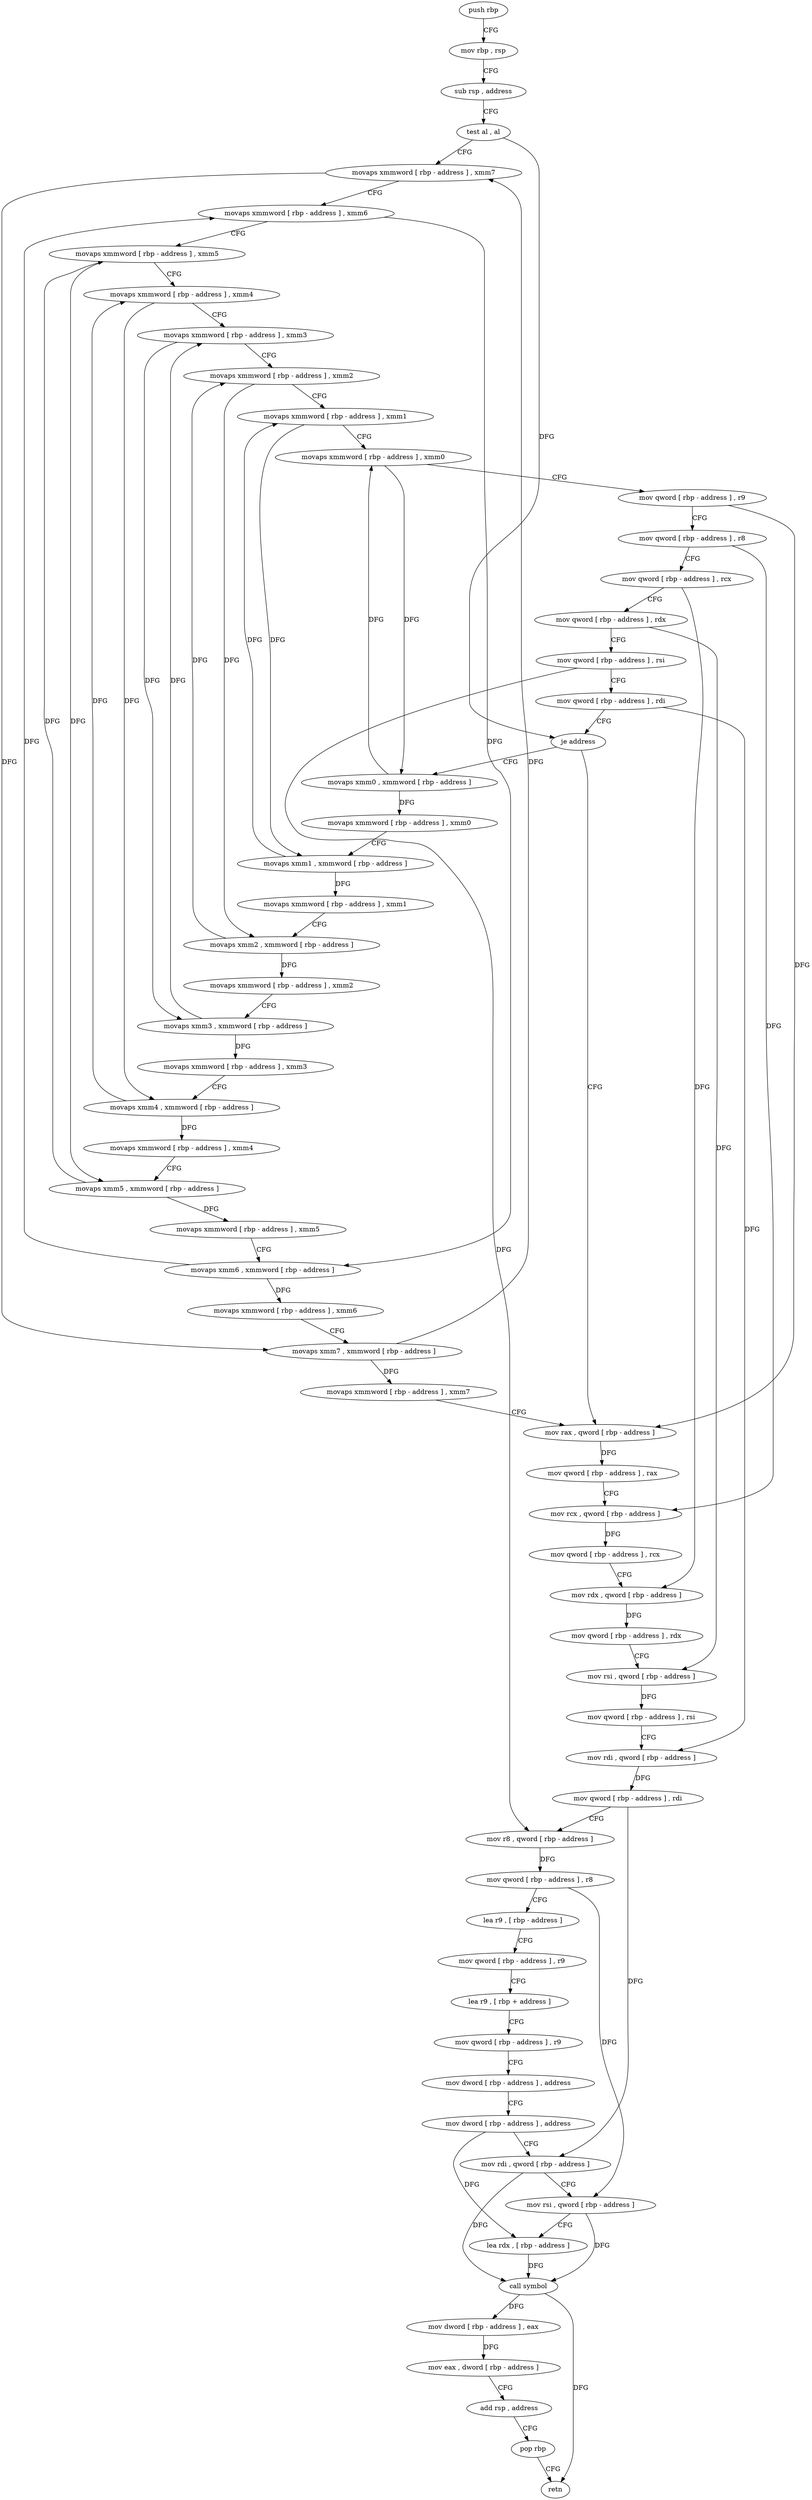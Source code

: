 digraph "func" {
"4255712" [label = "push rbp" ]
"4255713" [label = "mov rbp , rsp" ]
"4255716" [label = "sub rsp , address" ]
"4255723" [label = "test al , al" ]
"4255725" [label = "movaps xmmword [ rbp - address ] , xmm7" ]
"4255732" [label = "movaps xmmword [ rbp - address ] , xmm6" ]
"4255739" [label = "movaps xmmword [ rbp - address ] , xmm5" ]
"4255746" [label = "movaps xmmword [ rbp - address ] , xmm4" ]
"4255753" [label = "movaps xmmword [ rbp - address ] , xmm3" ]
"4255760" [label = "movaps xmmword [ rbp - address ] , xmm2" ]
"4255767" [label = "movaps xmmword [ rbp - address ] , xmm1" ]
"4255774" [label = "movaps xmmword [ rbp - address ] , xmm0" ]
"4255781" [label = "mov qword [ rbp - address ] , r9" ]
"4255788" [label = "mov qword [ rbp - address ] , r8" ]
"4255795" [label = "mov qword [ rbp - address ] , rcx" ]
"4255802" [label = "mov qword [ rbp - address ] , rdx" ]
"4255809" [label = "mov qword [ rbp - address ] , rsi" ]
"4255816" [label = "mov qword [ rbp - address ] , rdi" ]
"4255823" [label = "je address" ]
"4255929" [label = "mov rax , qword [ rbp - address ]" ]
"4255829" [label = "movaps xmm0 , xmmword [ rbp - address ]" ]
"4255936" [label = "mov qword [ rbp - address ] , rax" ]
"4255943" [label = "mov rcx , qword [ rbp - address ]" ]
"4255950" [label = "mov qword [ rbp - address ] , rcx" ]
"4255957" [label = "mov rdx , qword [ rbp - address ]" ]
"4255964" [label = "mov qword [ rbp - address ] , rdx" ]
"4255971" [label = "mov rsi , qword [ rbp - address ]" ]
"4255978" [label = "mov qword [ rbp - address ] , rsi" ]
"4255985" [label = "mov rdi , qword [ rbp - address ]" ]
"4255992" [label = "mov qword [ rbp - address ] , rdi" ]
"4255996" [label = "mov r8 , qword [ rbp - address ]" ]
"4256003" [label = "mov qword [ rbp - address ] , r8" ]
"4256007" [label = "lea r9 , [ rbp - address ]" ]
"4256014" [label = "mov qword [ rbp - address ] , r9" ]
"4256018" [label = "lea r9 , [ rbp + address ]" ]
"4256022" [label = "mov qword [ rbp - address ] , r9" ]
"4256026" [label = "mov dword [ rbp - address ] , address" ]
"4256033" [label = "mov dword [ rbp - address ] , address" ]
"4256040" [label = "mov rdi , qword [ rbp - address ]" ]
"4256044" [label = "mov rsi , qword [ rbp - address ]" ]
"4256048" [label = "lea rdx , [ rbp - address ]" ]
"4256052" [label = "call symbol" ]
"4256057" [label = "mov dword [ rbp - address ] , eax" ]
"4256060" [label = "mov eax , dword [ rbp - address ]" ]
"4256063" [label = "add rsp , address" ]
"4256070" [label = "pop rbp" ]
"4256071" [label = "retn" ]
"4255836" [label = "movaps xmmword [ rbp - address ] , xmm0" ]
"4255843" [label = "movaps xmm1 , xmmword [ rbp - address ]" ]
"4255850" [label = "movaps xmmword [ rbp - address ] , xmm1" ]
"4255857" [label = "movaps xmm2 , xmmword [ rbp - address ]" ]
"4255864" [label = "movaps xmmword [ rbp - address ] , xmm2" ]
"4255871" [label = "movaps xmm3 , xmmword [ rbp - address ]" ]
"4255878" [label = "movaps xmmword [ rbp - address ] , xmm3" ]
"4255885" [label = "movaps xmm4 , xmmword [ rbp - address ]" ]
"4255892" [label = "movaps xmmword [ rbp - address ] , xmm4" ]
"4255896" [label = "movaps xmm5 , xmmword [ rbp - address ]" ]
"4255903" [label = "movaps xmmword [ rbp - address ] , xmm5" ]
"4255907" [label = "movaps xmm6 , xmmword [ rbp - address ]" ]
"4255914" [label = "movaps xmmword [ rbp - address ] , xmm6" ]
"4255918" [label = "movaps xmm7 , xmmword [ rbp - address ]" ]
"4255925" [label = "movaps xmmword [ rbp - address ] , xmm7" ]
"4255712" -> "4255713" [ label = "CFG" ]
"4255713" -> "4255716" [ label = "CFG" ]
"4255716" -> "4255723" [ label = "CFG" ]
"4255723" -> "4255725" [ label = "CFG" ]
"4255723" -> "4255823" [ label = "DFG" ]
"4255725" -> "4255732" [ label = "CFG" ]
"4255725" -> "4255918" [ label = "DFG" ]
"4255732" -> "4255739" [ label = "CFG" ]
"4255732" -> "4255907" [ label = "DFG" ]
"4255739" -> "4255746" [ label = "CFG" ]
"4255739" -> "4255896" [ label = "DFG" ]
"4255746" -> "4255753" [ label = "CFG" ]
"4255746" -> "4255885" [ label = "DFG" ]
"4255753" -> "4255760" [ label = "CFG" ]
"4255753" -> "4255871" [ label = "DFG" ]
"4255760" -> "4255767" [ label = "CFG" ]
"4255760" -> "4255857" [ label = "DFG" ]
"4255767" -> "4255774" [ label = "CFG" ]
"4255767" -> "4255843" [ label = "DFG" ]
"4255774" -> "4255781" [ label = "CFG" ]
"4255774" -> "4255829" [ label = "DFG" ]
"4255781" -> "4255788" [ label = "CFG" ]
"4255781" -> "4255929" [ label = "DFG" ]
"4255788" -> "4255795" [ label = "CFG" ]
"4255788" -> "4255943" [ label = "DFG" ]
"4255795" -> "4255802" [ label = "CFG" ]
"4255795" -> "4255957" [ label = "DFG" ]
"4255802" -> "4255809" [ label = "CFG" ]
"4255802" -> "4255971" [ label = "DFG" ]
"4255809" -> "4255816" [ label = "CFG" ]
"4255809" -> "4255996" [ label = "DFG" ]
"4255816" -> "4255823" [ label = "CFG" ]
"4255816" -> "4255985" [ label = "DFG" ]
"4255823" -> "4255929" [ label = "CFG" ]
"4255823" -> "4255829" [ label = "CFG" ]
"4255929" -> "4255936" [ label = "DFG" ]
"4255829" -> "4255836" [ label = "DFG" ]
"4255829" -> "4255774" [ label = "DFG" ]
"4255936" -> "4255943" [ label = "CFG" ]
"4255943" -> "4255950" [ label = "DFG" ]
"4255950" -> "4255957" [ label = "CFG" ]
"4255957" -> "4255964" [ label = "DFG" ]
"4255964" -> "4255971" [ label = "CFG" ]
"4255971" -> "4255978" [ label = "DFG" ]
"4255978" -> "4255985" [ label = "CFG" ]
"4255985" -> "4255992" [ label = "DFG" ]
"4255992" -> "4255996" [ label = "CFG" ]
"4255992" -> "4256040" [ label = "DFG" ]
"4255996" -> "4256003" [ label = "DFG" ]
"4256003" -> "4256007" [ label = "CFG" ]
"4256003" -> "4256044" [ label = "DFG" ]
"4256007" -> "4256014" [ label = "CFG" ]
"4256014" -> "4256018" [ label = "CFG" ]
"4256018" -> "4256022" [ label = "CFG" ]
"4256022" -> "4256026" [ label = "CFG" ]
"4256026" -> "4256033" [ label = "CFG" ]
"4256033" -> "4256040" [ label = "CFG" ]
"4256033" -> "4256048" [ label = "DFG" ]
"4256040" -> "4256044" [ label = "CFG" ]
"4256040" -> "4256052" [ label = "DFG" ]
"4256044" -> "4256048" [ label = "CFG" ]
"4256044" -> "4256052" [ label = "DFG" ]
"4256048" -> "4256052" [ label = "DFG" ]
"4256052" -> "4256057" [ label = "DFG" ]
"4256052" -> "4256071" [ label = "DFG" ]
"4256057" -> "4256060" [ label = "DFG" ]
"4256060" -> "4256063" [ label = "CFG" ]
"4256063" -> "4256070" [ label = "CFG" ]
"4256070" -> "4256071" [ label = "CFG" ]
"4255836" -> "4255843" [ label = "CFG" ]
"4255843" -> "4255850" [ label = "DFG" ]
"4255843" -> "4255767" [ label = "DFG" ]
"4255850" -> "4255857" [ label = "CFG" ]
"4255857" -> "4255864" [ label = "DFG" ]
"4255857" -> "4255760" [ label = "DFG" ]
"4255864" -> "4255871" [ label = "CFG" ]
"4255871" -> "4255878" [ label = "DFG" ]
"4255871" -> "4255753" [ label = "DFG" ]
"4255878" -> "4255885" [ label = "CFG" ]
"4255885" -> "4255892" [ label = "DFG" ]
"4255885" -> "4255746" [ label = "DFG" ]
"4255892" -> "4255896" [ label = "CFG" ]
"4255896" -> "4255903" [ label = "DFG" ]
"4255896" -> "4255739" [ label = "DFG" ]
"4255903" -> "4255907" [ label = "CFG" ]
"4255907" -> "4255914" [ label = "DFG" ]
"4255907" -> "4255732" [ label = "DFG" ]
"4255914" -> "4255918" [ label = "CFG" ]
"4255918" -> "4255925" [ label = "DFG" ]
"4255918" -> "4255725" [ label = "DFG" ]
"4255925" -> "4255929" [ label = "CFG" ]
}
